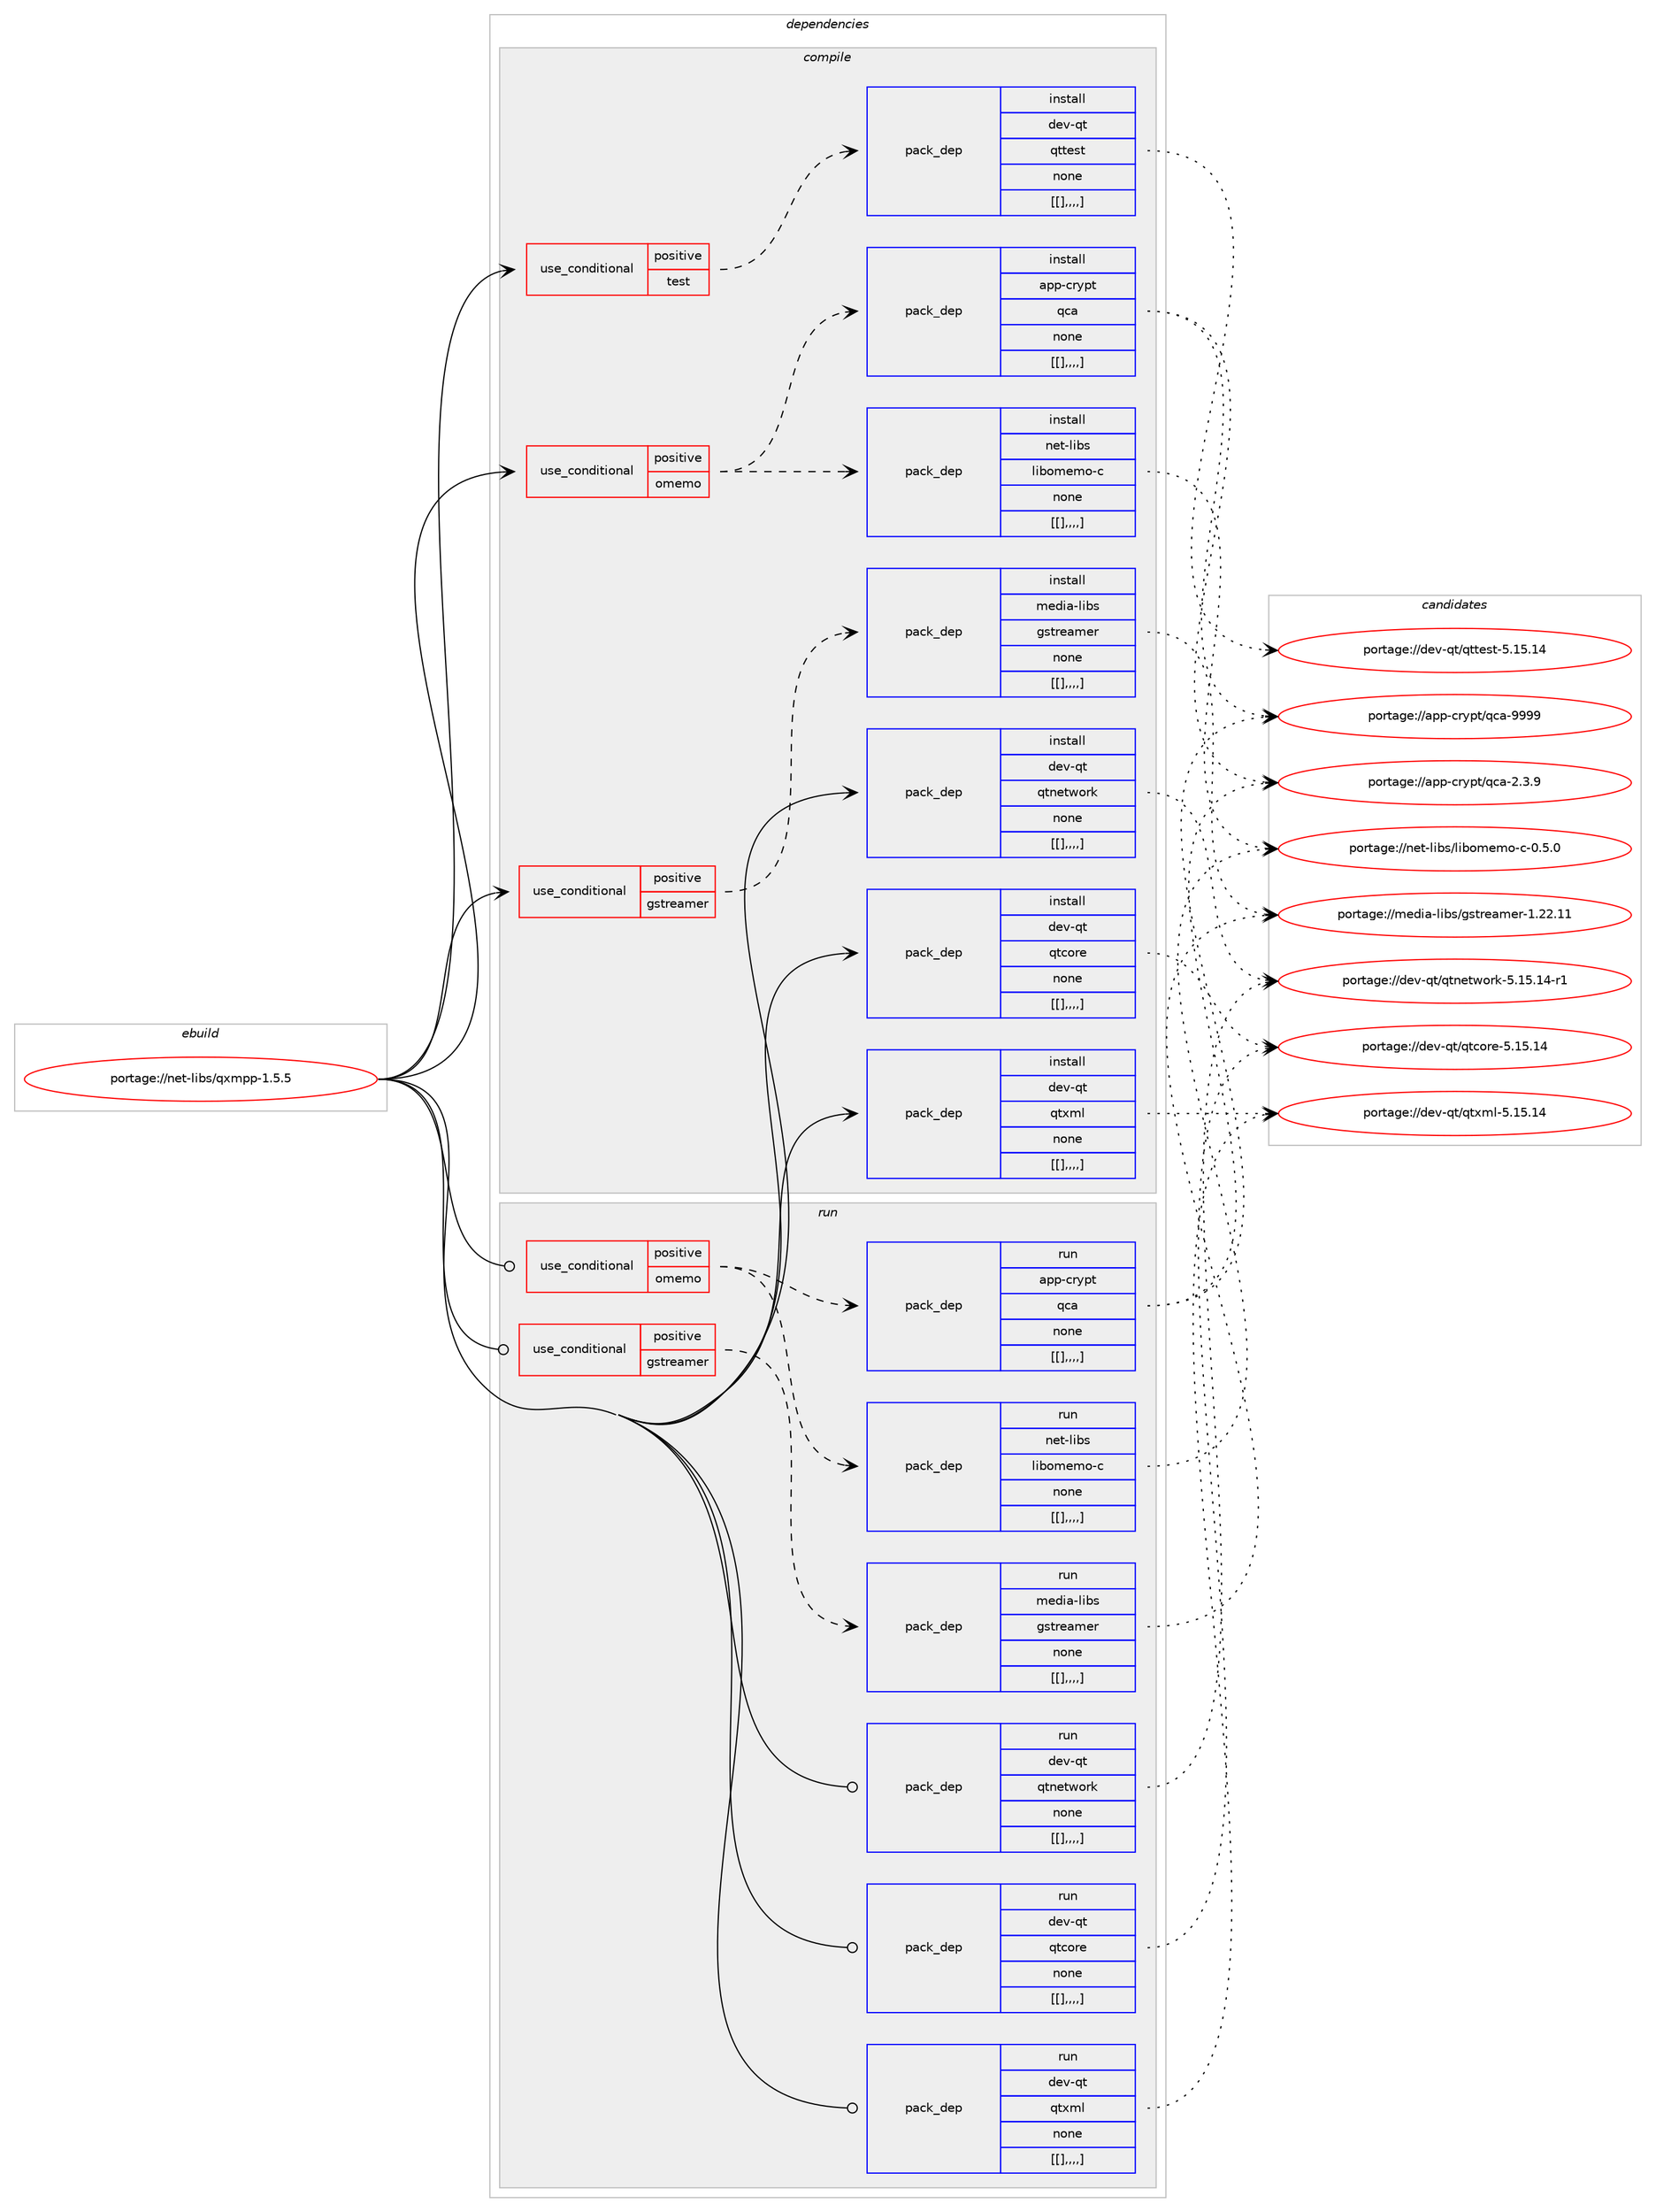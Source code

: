 digraph prolog {

# *************
# Graph options
# *************

newrank=true;
concentrate=true;
compound=true;
graph [rankdir=LR,fontname=Helvetica,fontsize=10,ranksep=1.5];#, ranksep=2.5, nodesep=0.2];
edge  [arrowhead=vee];
node  [fontname=Helvetica,fontsize=10];

# **********
# The ebuild
# **********

subgraph cluster_leftcol {
color=gray;
label=<<i>ebuild</i>>;
id [label="portage://net-libs/qxmpp-1.5.5", color=red, width=4, href="../net-libs/qxmpp-1.5.5.svg"];
}

# ****************
# The dependencies
# ****************

subgraph cluster_midcol {
color=gray;
label=<<i>dependencies</i>>;
subgraph cluster_compile {
fillcolor="#eeeeee";
style=filled;
label=<<i>compile</i>>;
subgraph cond98794 {
dependency373467 [label=<<TABLE BORDER="0" CELLBORDER="1" CELLSPACING="0" CELLPADDING="4"><TR><TD ROWSPAN="3" CELLPADDING="10">use_conditional</TD></TR><TR><TD>positive</TD></TR><TR><TD>gstreamer</TD></TR></TABLE>>, shape=none, color=red];
subgraph pack271974 {
dependency373468 [label=<<TABLE BORDER="0" CELLBORDER="1" CELLSPACING="0" CELLPADDING="4" WIDTH="220"><TR><TD ROWSPAN="6" CELLPADDING="30">pack_dep</TD></TR><TR><TD WIDTH="110">install</TD></TR><TR><TD>media-libs</TD></TR><TR><TD>gstreamer</TD></TR><TR><TD>none</TD></TR><TR><TD>[[],,,,]</TD></TR></TABLE>>, shape=none, color=blue];
}
dependency373467:e -> dependency373468:w [weight=20,style="dashed",arrowhead="vee"];
}
id:e -> dependency373467:w [weight=20,style="solid",arrowhead="vee"];
subgraph cond98795 {
dependency373469 [label=<<TABLE BORDER="0" CELLBORDER="1" CELLSPACING="0" CELLPADDING="4"><TR><TD ROWSPAN="3" CELLPADDING="10">use_conditional</TD></TR><TR><TD>positive</TD></TR><TR><TD>omemo</TD></TR></TABLE>>, shape=none, color=red];
subgraph pack271975 {
dependency373470 [label=<<TABLE BORDER="0" CELLBORDER="1" CELLSPACING="0" CELLPADDING="4" WIDTH="220"><TR><TD ROWSPAN="6" CELLPADDING="30">pack_dep</TD></TR><TR><TD WIDTH="110">install</TD></TR><TR><TD>app-crypt</TD></TR><TR><TD>qca</TD></TR><TR><TD>none</TD></TR><TR><TD>[[],,,,]</TD></TR></TABLE>>, shape=none, color=blue];
}
dependency373469:e -> dependency373470:w [weight=20,style="dashed",arrowhead="vee"];
subgraph pack271976 {
dependency373471 [label=<<TABLE BORDER="0" CELLBORDER="1" CELLSPACING="0" CELLPADDING="4" WIDTH="220"><TR><TD ROWSPAN="6" CELLPADDING="30">pack_dep</TD></TR><TR><TD WIDTH="110">install</TD></TR><TR><TD>net-libs</TD></TR><TR><TD>libomemo-c</TD></TR><TR><TD>none</TD></TR><TR><TD>[[],,,,]</TD></TR></TABLE>>, shape=none, color=blue];
}
dependency373469:e -> dependency373471:w [weight=20,style="dashed",arrowhead="vee"];
}
id:e -> dependency373469:w [weight=20,style="solid",arrowhead="vee"];
subgraph cond98796 {
dependency373472 [label=<<TABLE BORDER="0" CELLBORDER="1" CELLSPACING="0" CELLPADDING="4"><TR><TD ROWSPAN="3" CELLPADDING="10">use_conditional</TD></TR><TR><TD>positive</TD></TR><TR><TD>test</TD></TR></TABLE>>, shape=none, color=red];
subgraph pack271977 {
dependency373473 [label=<<TABLE BORDER="0" CELLBORDER="1" CELLSPACING="0" CELLPADDING="4" WIDTH="220"><TR><TD ROWSPAN="6" CELLPADDING="30">pack_dep</TD></TR><TR><TD WIDTH="110">install</TD></TR><TR><TD>dev-qt</TD></TR><TR><TD>qttest</TD></TR><TR><TD>none</TD></TR><TR><TD>[[],,,,]</TD></TR></TABLE>>, shape=none, color=blue];
}
dependency373472:e -> dependency373473:w [weight=20,style="dashed",arrowhead="vee"];
}
id:e -> dependency373472:w [weight=20,style="solid",arrowhead="vee"];
subgraph pack271978 {
dependency373474 [label=<<TABLE BORDER="0" CELLBORDER="1" CELLSPACING="0" CELLPADDING="4" WIDTH="220"><TR><TD ROWSPAN="6" CELLPADDING="30">pack_dep</TD></TR><TR><TD WIDTH="110">install</TD></TR><TR><TD>dev-qt</TD></TR><TR><TD>qtcore</TD></TR><TR><TD>none</TD></TR><TR><TD>[[],,,,]</TD></TR></TABLE>>, shape=none, color=blue];
}
id:e -> dependency373474:w [weight=20,style="solid",arrowhead="vee"];
subgraph pack271979 {
dependency373475 [label=<<TABLE BORDER="0" CELLBORDER="1" CELLSPACING="0" CELLPADDING="4" WIDTH="220"><TR><TD ROWSPAN="6" CELLPADDING="30">pack_dep</TD></TR><TR><TD WIDTH="110">install</TD></TR><TR><TD>dev-qt</TD></TR><TR><TD>qtnetwork</TD></TR><TR><TD>none</TD></TR><TR><TD>[[],,,,]</TD></TR></TABLE>>, shape=none, color=blue];
}
id:e -> dependency373475:w [weight=20,style="solid",arrowhead="vee"];
subgraph pack271980 {
dependency373476 [label=<<TABLE BORDER="0" CELLBORDER="1" CELLSPACING="0" CELLPADDING="4" WIDTH="220"><TR><TD ROWSPAN="6" CELLPADDING="30">pack_dep</TD></TR><TR><TD WIDTH="110">install</TD></TR><TR><TD>dev-qt</TD></TR><TR><TD>qtxml</TD></TR><TR><TD>none</TD></TR><TR><TD>[[],,,,]</TD></TR></TABLE>>, shape=none, color=blue];
}
id:e -> dependency373476:w [weight=20,style="solid",arrowhead="vee"];
}
subgraph cluster_compileandrun {
fillcolor="#eeeeee";
style=filled;
label=<<i>compile and run</i>>;
}
subgraph cluster_run {
fillcolor="#eeeeee";
style=filled;
label=<<i>run</i>>;
subgraph cond98797 {
dependency373477 [label=<<TABLE BORDER="0" CELLBORDER="1" CELLSPACING="0" CELLPADDING="4"><TR><TD ROWSPAN="3" CELLPADDING="10">use_conditional</TD></TR><TR><TD>positive</TD></TR><TR><TD>gstreamer</TD></TR></TABLE>>, shape=none, color=red];
subgraph pack271981 {
dependency373478 [label=<<TABLE BORDER="0" CELLBORDER="1" CELLSPACING="0" CELLPADDING="4" WIDTH="220"><TR><TD ROWSPAN="6" CELLPADDING="30">pack_dep</TD></TR><TR><TD WIDTH="110">run</TD></TR><TR><TD>media-libs</TD></TR><TR><TD>gstreamer</TD></TR><TR><TD>none</TD></TR><TR><TD>[[],,,,]</TD></TR></TABLE>>, shape=none, color=blue];
}
dependency373477:e -> dependency373478:w [weight=20,style="dashed",arrowhead="vee"];
}
id:e -> dependency373477:w [weight=20,style="solid",arrowhead="odot"];
subgraph cond98798 {
dependency373479 [label=<<TABLE BORDER="0" CELLBORDER="1" CELLSPACING="0" CELLPADDING="4"><TR><TD ROWSPAN="3" CELLPADDING="10">use_conditional</TD></TR><TR><TD>positive</TD></TR><TR><TD>omemo</TD></TR></TABLE>>, shape=none, color=red];
subgraph pack271982 {
dependency373480 [label=<<TABLE BORDER="0" CELLBORDER="1" CELLSPACING="0" CELLPADDING="4" WIDTH="220"><TR><TD ROWSPAN="6" CELLPADDING="30">pack_dep</TD></TR><TR><TD WIDTH="110">run</TD></TR><TR><TD>app-crypt</TD></TR><TR><TD>qca</TD></TR><TR><TD>none</TD></TR><TR><TD>[[],,,,]</TD></TR></TABLE>>, shape=none, color=blue];
}
dependency373479:e -> dependency373480:w [weight=20,style="dashed",arrowhead="vee"];
subgraph pack271983 {
dependency373481 [label=<<TABLE BORDER="0" CELLBORDER="1" CELLSPACING="0" CELLPADDING="4" WIDTH="220"><TR><TD ROWSPAN="6" CELLPADDING="30">pack_dep</TD></TR><TR><TD WIDTH="110">run</TD></TR><TR><TD>net-libs</TD></TR><TR><TD>libomemo-c</TD></TR><TR><TD>none</TD></TR><TR><TD>[[],,,,]</TD></TR></TABLE>>, shape=none, color=blue];
}
dependency373479:e -> dependency373481:w [weight=20,style="dashed",arrowhead="vee"];
}
id:e -> dependency373479:w [weight=20,style="solid",arrowhead="odot"];
subgraph pack271984 {
dependency373482 [label=<<TABLE BORDER="0" CELLBORDER="1" CELLSPACING="0" CELLPADDING="4" WIDTH="220"><TR><TD ROWSPAN="6" CELLPADDING="30">pack_dep</TD></TR><TR><TD WIDTH="110">run</TD></TR><TR><TD>dev-qt</TD></TR><TR><TD>qtcore</TD></TR><TR><TD>none</TD></TR><TR><TD>[[],,,,]</TD></TR></TABLE>>, shape=none, color=blue];
}
id:e -> dependency373482:w [weight=20,style="solid",arrowhead="odot"];
subgraph pack271985 {
dependency373483 [label=<<TABLE BORDER="0" CELLBORDER="1" CELLSPACING="0" CELLPADDING="4" WIDTH="220"><TR><TD ROWSPAN="6" CELLPADDING="30">pack_dep</TD></TR><TR><TD WIDTH="110">run</TD></TR><TR><TD>dev-qt</TD></TR><TR><TD>qtnetwork</TD></TR><TR><TD>none</TD></TR><TR><TD>[[],,,,]</TD></TR></TABLE>>, shape=none, color=blue];
}
id:e -> dependency373483:w [weight=20,style="solid",arrowhead="odot"];
subgraph pack271986 {
dependency373484 [label=<<TABLE BORDER="0" CELLBORDER="1" CELLSPACING="0" CELLPADDING="4" WIDTH="220"><TR><TD ROWSPAN="6" CELLPADDING="30">pack_dep</TD></TR><TR><TD WIDTH="110">run</TD></TR><TR><TD>dev-qt</TD></TR><TR><TD>qtxml</TD></TR><TR><TD>none</TD></TR><TR><TD>[[],,,,]</TD></TR></TABLE>>, shape=none, color=blue];
}
id:e -> dependency373484:w [weight=20,style="solid",arrowhead="odot"];
}
}

# **************
# The candidates
# **************

subgraph cluster_choices {
rank=same;
color=gray;
label=<<i>candidates</i>>;

subgraph choice271974 {
color=black;
nodesep=1;
choice10910110010597451081059811547103115116114101971091011144549465050464949 [label="portage://media-libs/gstreamer-1.22.11", color=red, width=4,href="../media-libs/gstreamer-1.22.11.svg"];
dependency373468:e -> choice10910110010597451081059811547103115116114101971091011144549465050464949:w [style=dotted,weight="100"];
}
subgraph choice271975 {
color=black;
nodesep=1;
choice9711211245991141211121164711399974557575757 [label="portage://app-crypt/qca-9999", color=red, width=4,href="../app-crypt/qca-9999.svg"];
choice971121124599114121112116471139997455046514657 [label="portage://app-crypt/qca-2.3.9", color=red, width=4,href="../app-crypt/qca-2.3.9.svg"];
dependency373470:e -> choice9711211245991141211121164711399974557575757:w [style=dotted,weight="100"];
dependency373470:e -> choice971121124599114121112116471139997455046514657:w [style=dotted,weight="100"];
}
subgraph choice271976 {
color=black;
nodesep=1;
choice110101116451081059811547108105981111091011091114599454846534648 [label="portage://net-libs/libomemo-c-0.5.0", color=red, width=4,href="../net-libs/libomemo-c-0.5.0.svg"];
dependency373471:e -> choice110101116451081059811547108105981111091011091114599454846534648:w [style=dotted,weight="100"];
}
subgraph choice271977 {
color=black;
nodesep=1;
choice10010111845113116471131161161011151164553464953464952 [label="portage://dev-qt/qttest-5.15.14", color=red, width=4,href="../dev-qt/qttest-5.15.14.svg"];
dependency373473:e -> choice10010111845113116471131161161011151164553464953464952:w [style=dotted,weight="100"];
}
subgraph choice271978 {
color=black;
nodesep=1;
choice1001011184511311647113116991111141014553464953464952 [label="portage://dev-qt/qtcore-5.15.14", color=red, width=4,href="../dev-qt/qtcore-5.15.14.svg"];
dependency373474:e -> choice1001011184511311647113116991111141014553464953464952:w [style=dotted,weight="100"];
}
subgraph choice271979 {
color=black;
nodesep=1;
choice100101118451131164711311611010111611911111410745534649534649524511449 [label="portage://dev-qt/qtnetwork-5.15.14-r1", color=red, width=4,href="../dev-qt/qtnetwork-5.15.14-r1.svg"];
dependency373475:e -> choice100101118451131164711311611010111611911111410745534649534649524511449:w [style=dotted,weight="100"];
}
subgraph choice271980 {
color=black;
nodesep=1;
choice10010111845113116471131161201091084553464953464952 [label="portage://dev-qt/qtxml-5.15.14", color=red, width=4,href="../dev-qt/qtxml-5.15.14.svg"];
dependency373476:e -> choice10010111845113116471131161201091084553464953464952:w [style=dotted,weight="100"];
}
subgraph choice271981 {
color=black;
nodesep=1;
choice10910110010597451081059811547103115116114101971091011144549465050464949 [label="portage://media-libs/gstreamer-1.22.11", color=red, width=4,href="../media-libs/gstreamer-1.22.11.svg"];
dependency373478:e -> choice10910110010597451081059811547103115116114101971091011144549465050464949:w [style=dotted,weight="100"];
}
subgraph choice271982 {
color=black;
nodesep=1;
choice9711211245991141211121164711399974557575757 [label="portage://app-crypt/qca-9999", color=red, width=4,href="../app-crypt/qca-9999.svg"];
choice971121124599114121112116471139997455046514657 [label="portage://app-crypt/qca-2.3.9", color=red, width=4,href="../app-crypt/qca-2.3.9.svg"];
dependency373480:e -> choice9711211245991141211121164711399974557575757:w [style=dotted,weight="100"];
dependency373480:e -> choice971121124599114121112116471139997455046514657:w [style=dotted,weight="100"];
}
subgraph choice271983 {
color=black;
nodesep=1;
choice110101116451081059811547108105981111091011091114599454846534648 [label="portage://net-libs/libomemo-c-0.5.0", color=red, width=4,href="../net-libs/libomemo-c-0.5.0.svg"];
dependency373481:e -> choice110101116451081059811547108105981111091011091114599454846534648:w [style=dotted,weight="100"];
}
subgraph choice271984 {
color=black;
nodesep=1;
choice1001011184511311647113116991111141014553464953464952 [label="portage://dev-qt/qtcore-5.15.14", color=red, width=4,href="../dev-qt/qtcore-5.15.14.svg"];
dependency373482:e -> choice1001011184511311647113116991111141014553464953464952:w [style=dotted,weight="100"];
}
subgraph choice271985 {
color=black;
nodesep=1;
choice100101118451131164711311611010111611911111410745534649534649524511449 [label="portage://dev-qt/qtnetwork-5.15.14-r1", color=red, width=4,href="../dev-qt/qtnetwork-5.15.14-r1.svg"];
dependency373483:e -> choice100101118451131164711311611010111611911111410745534649534649524511449:w [style=dotted,weight="100"];
}
subgraph choice271986 {
color=black;
nodesep=1;
choice10010111845113116471131161201091084553464953464952 [label="portage://dev-qt/qtxml-5.15.14", color=red, width=4,href="../dev-qt/qtxml-5.15.14.svg"];
dependency373484:e -> choice10010111845113116471131161201091084553464953464952:w [style=dotted,weight="100"];
}
}

}
